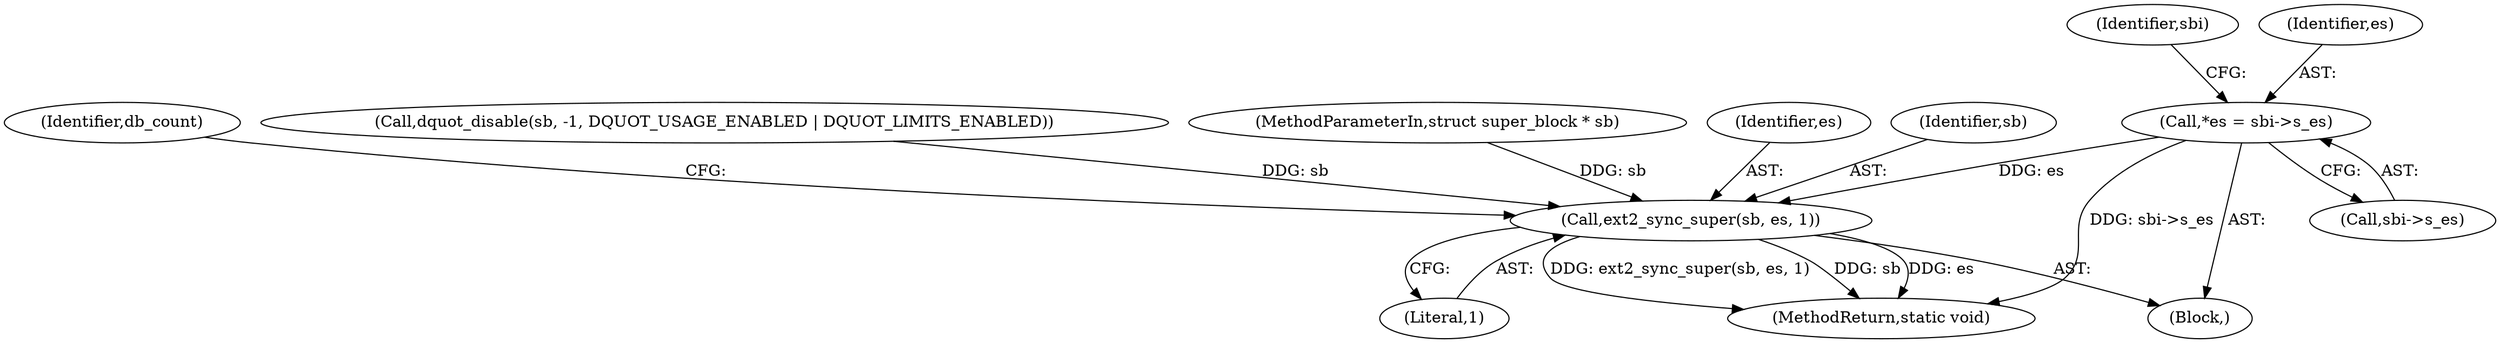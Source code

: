 digraph "0_linux_be0726d33cb8f411945884664924bed3cb8c70ee_1@pointer" {
"1000140" [label="(Call,*es = sbi->s_es)"];
"1000163" [label="(Call,ext2_sync_super(sb, es, 1))"];
"1000165" [label="(Identifier,es)"];
"1000164" [label="(Identifier,sb)"];
"1000231" [label="(MethodReturn,static void)"];
"1000163" [label="(Call,ext2_sync_super(sb, es, 1))"];
"1000168" [label="(Identifier,db_count)"];
"1000166" [label="(Literal,1)"];
"1000148" [label="(Identifier,sbi)"];
"1000110" [label="(Call,dquot_disable(sb, -1, DQUOT_USAGE_ENABLED | DQUOT_LIMITS_ENABLED))"];
"1000138" [label="(Block,)"];
"1000101" [label="(MethodParameterIn,struct super_block * sb)"];
"1000140" [label="(Call,*es = sbi->s_es)"];
"1000142" [label="(Call,sbi->s_es)"];
"1000141" [label="(Identifier,es)"];
"1000140" -> "1000138"  [label="AST: "];
"1000140" -> "1000142"  [label="CFG: "];
"1000141" -> "1000140"  [label="AST: "];
"1000142" -> "1000140"  [label="AST: "];
"1000148" -> "1000140"  [label="CFG: "];
"1000140" -> "1000231"  [label="DDG: sbi->s_es"];
"1000140" -> "1000163"  [label="DDG: es"];
"1000163" -> "1000138"  [label="AST: "];
"1000163" -> "1000166"  [label="CFG: "];
"1000164" -> "1000163"  [label="AST: "];
"1000165" -> "1000163"  [label="AST: "];
"1000166" -> "1000163"  [label="AST: "];
"1000168" -> "1000163"  [label="CFG: "];
"1000163" -> "1000231"  [label="DDG: ext2_sync_super(sb, es, 1)"];
"1000163" -> "1000231"  [label="DDG: sb"];
"1000163" -> "1000231"  [label="DDG: es"];
"1000110" -> "1000163"  [label="DDG: sb"];
"1000101" -> "1000163"  [label="DDG: sb"];
}
